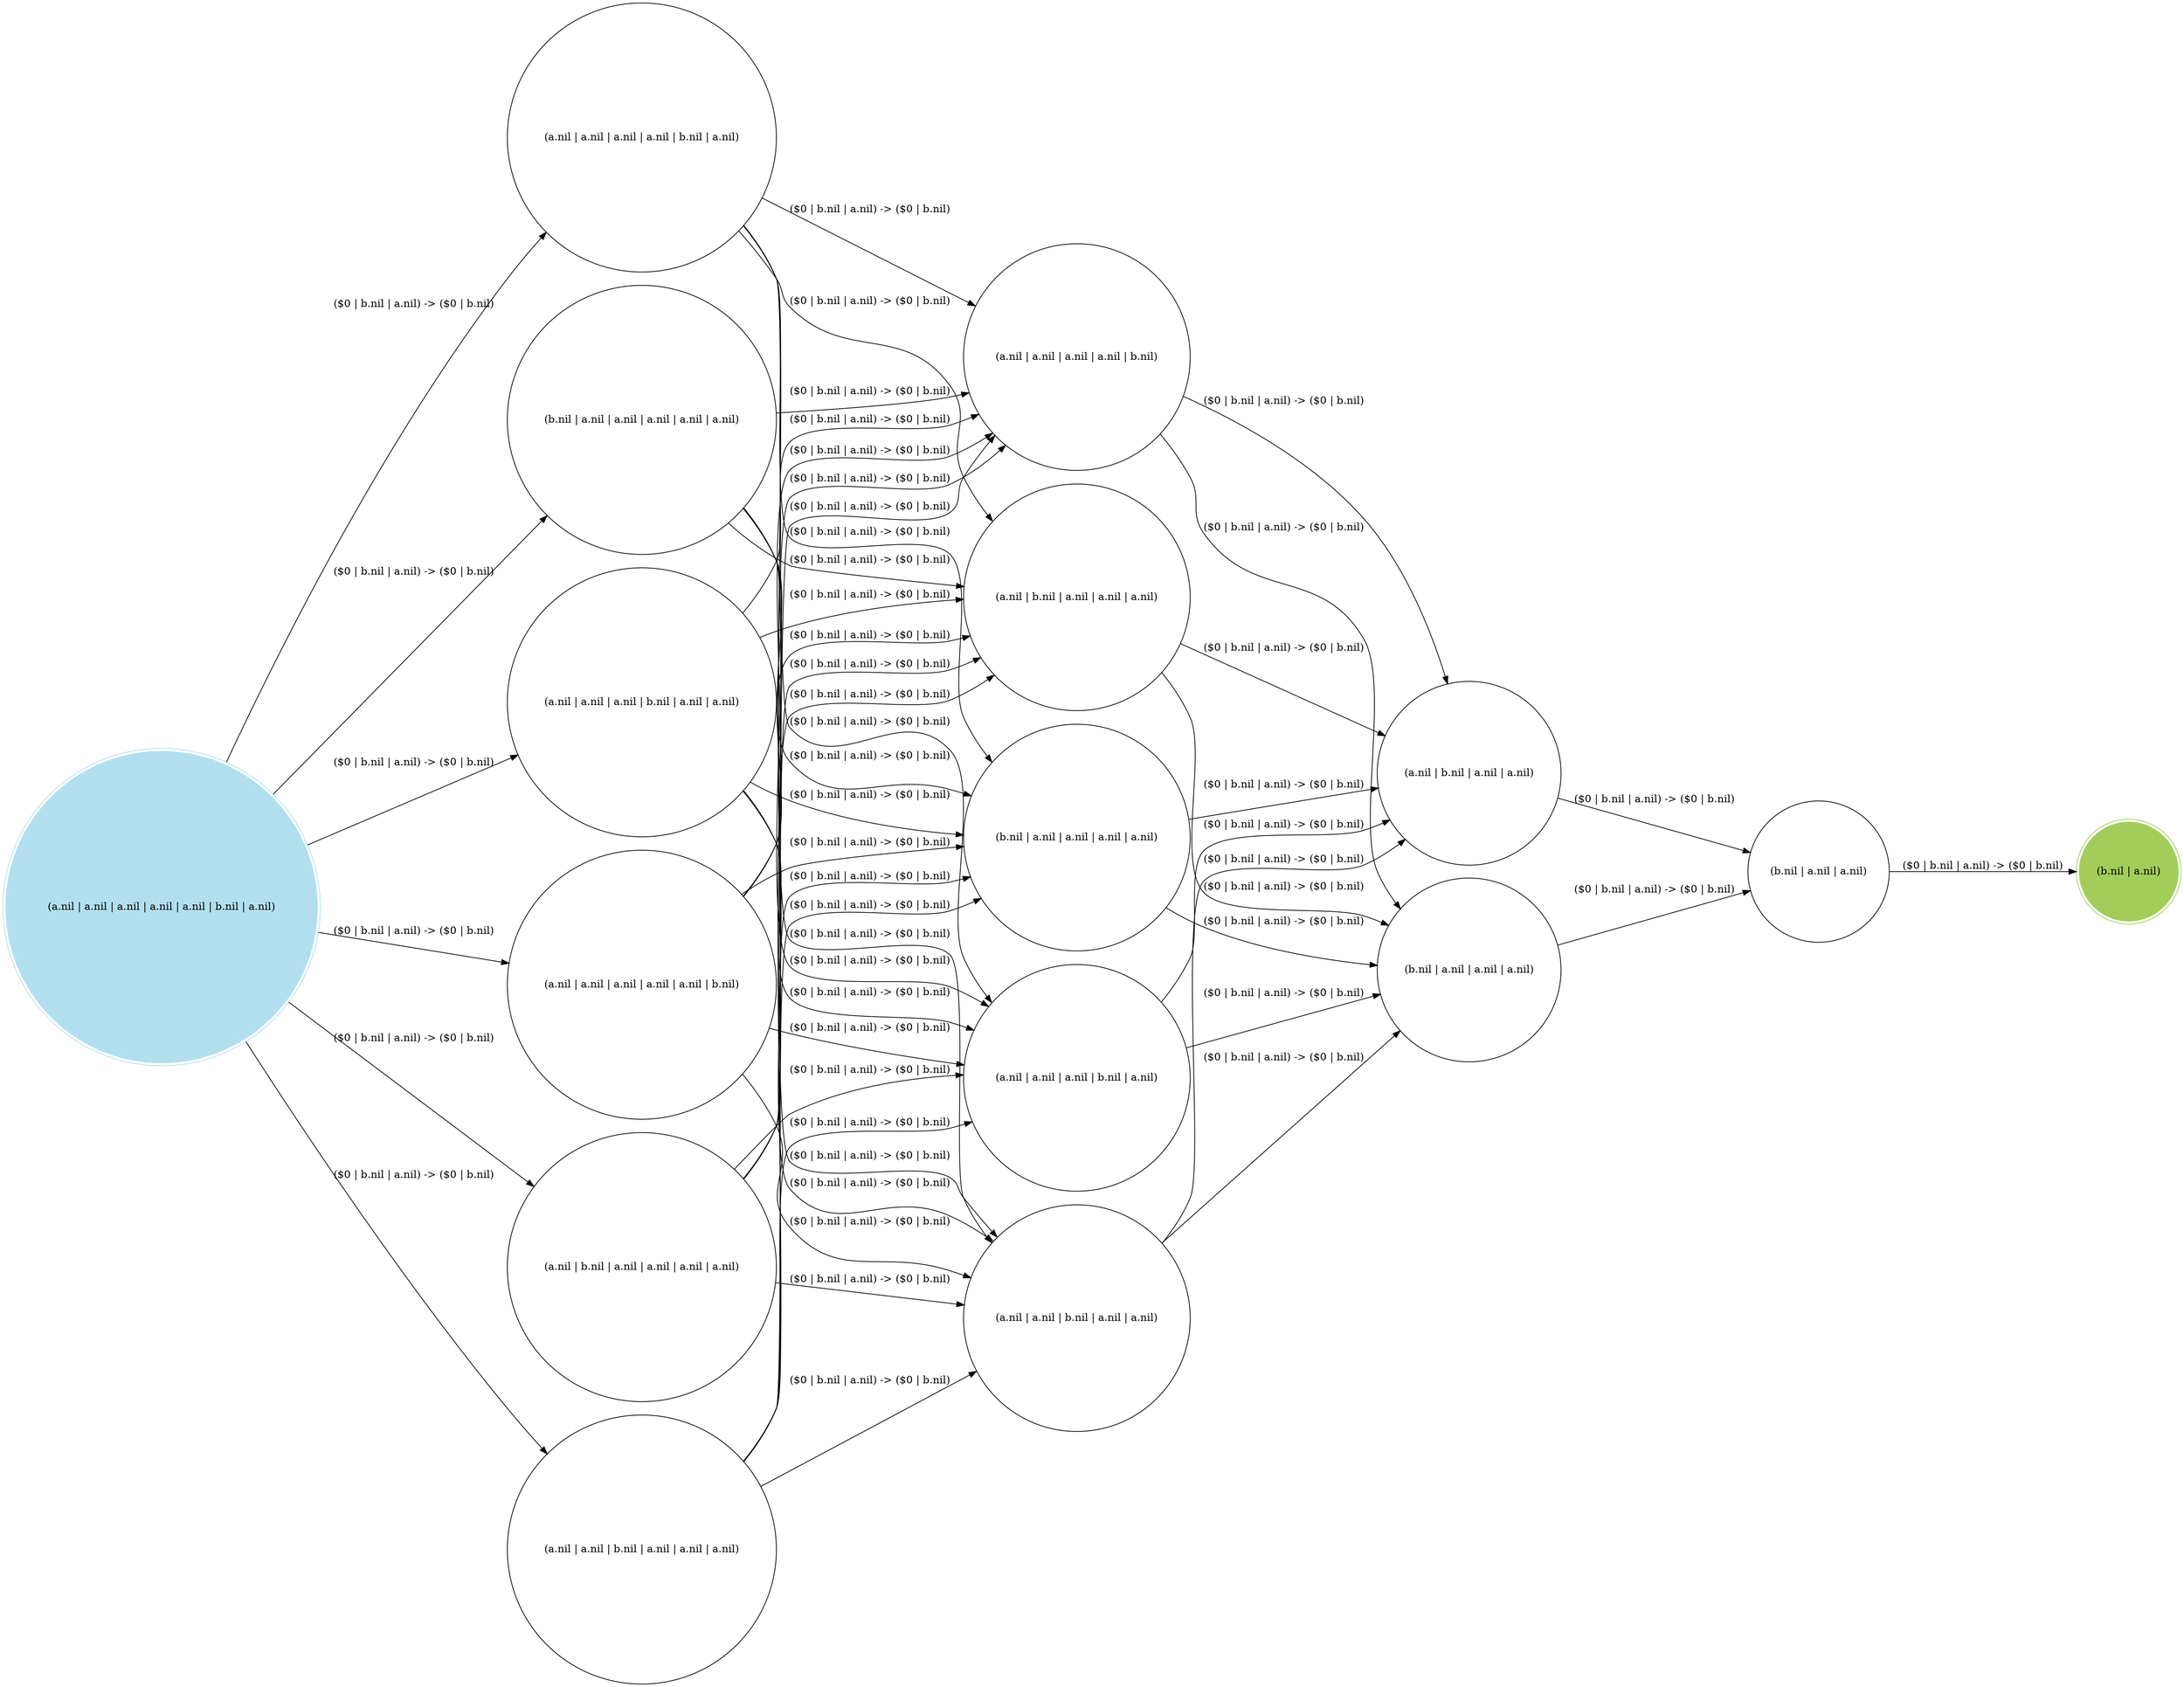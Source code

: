 digraph reaction_graph {
   rankdir=LR;
   node [shape = circle];
   N_5006546966489691500 [shape=doublecircle, color=lightblue2, style=filled, label="(a.nil | a.nil | a.nil | a.nil | a.nil | b.nil | a.nil)"];
N_5006546966489691500 [ label="(a.nil | a.nil | a.nil | a.nil | a.nil | b.nil | a.nil)"];
   N_5006546966489691500 -> N_16253554899845267212 [ label = "($0 | b.nil | a.nil) -> ($0 | b.nil)" ];
   N_5006546966489691500 -> N_16945110941755375884 [ label = "($0 | b.nil | a.nil) -> ($0 | b.nil)" ];
   N_5006546966489691500 -> N_6348741525718549260 [ label = "($0 | b.nil | a.nil) -> ($0 | b.nil)" ];
   N_5006546966489691500 -> N_15779565651503171340 [ label = "($0 | b.nil | a.nil) -> ($0 | b.nil)" ];
   N_5006546966489691500 -> N_13655000210924964108 [ label = "($0 | b.nil | a.nil) -> ($0 | b.nil)" ];
   N_5006546966489691500 -> N_9021960110020592908 [ label = "($0 | b.nil | a.nil) -> ($0 | b.nil)" ];
N_16253554899845267212 [ label="(a.nil | a.nil | a.nil | a.nil | a.nil | b.nil)"];
   N_16253554899845267212 -> N_16591529627398540972 [ label = "($0 | b.nil | a.nil) -> ($0 | b.nil)" ];
   N_16253554899845267212 -> N_8741154969725815980 [ label = "($0 | b.nil | a.nil) -> ($0 | b.nil)" ];
   N_16253554899845267212 -> N_7575609679473611436 [ label = "($0 | b.nil | a.nil) -> ($0 | b.nil)" ];
   N_16253554899845267212 -> N_818004137991033004 [ label = "($0 | b.nil | a.nil) -> ($0 | b.nil)" ];
   N_16253554899845267212 -> N_8049598927815707308 [ label = "($0 | b.nil | a.nil) -> ($0 | b.nil)" ];
N_16945110941755375884 [ label="(a.nil | a.nil | a.nil | a.nil | b.nil | a.nil)"];
   N_16945110941755375884 -> N_16591529627398540972 [ label = "($0 | b.nil | a.nil) -> ($0 | b.nil)" ];
   N_16945110941755375884 -> N_8741154969725815980 [ label = "($0 | b.nil | a.nil) -> ($0 | b.nil)" ];
   N_16945110941755375884 -> N_7575609679473611436 [ label = "($0 | b.nil | a.nil) -> ($0 | b.nil)" ];
   N_16945110941755375884 -> N_818004137991033004 [ label = "($0 | b.nil | a.nil) -> ($0 | b.nil)" ];
   N_16945110941755375884 -> N_8049598927815707308 [ label = "($0 | b.nil | a.nil) -> ($0 | b.nil)" ];
N_6348741525718549260 [ label="(a.nil | a.nil | a.nil | b.nil | a.nil | a.nil)"];
   N_6348741525718549260 -> N_16591529627398540972 [ label = "($0 | b.nil | a.nil) -> ($0 | b.nil)" ];
   N_6348741525718549260 -> N_8741154969725815980 [ label = "($0 | b.nil | a.nil) -> ($0 | b.nil)" ];
   N_6348741525718549260 -> N_7575609679473611436 [ label = "($0 | b.nil | a.nil) -> ($0 | b.nil)" ];
   N_6348741525718549260 -> N_818004137991033004 [ label = "($0 | b.nil | a.nil) -> ($0 | b.nil)" ];
   N_6348741525718549260 -> N_8049598927815707308 [ label = "($0 | b.nil | a.nil) -> ($0 | b.nil)" ];
N_15779565651503171340 [ label="(a.nil | b.nil | a.nil | a.nil | a.nil | a.nil)"];
   N_15779565651503171340 -> N_16591529627398540972 [ label = "($0 | b.nil | a.nil) -> ($0 | b.nil)" ];
   N_15779565651503171340 -> N_8741154969725815980 [ label = "($0 | b.nil | a.nil) -> ($0 | b.nil)" ];
   N_15779565651503171340 -> N_7575609679473611436 [ label = "($0 | b.nil | a.nil) -> ($0 | b.nil)" ];
   N_15779565651503171340 -> N_818004137991033004 [ label = "($0 | b.nil | a.nil) -> ($0 | b.nil)" ];
   N_15779565651503171340 -> N_8049598927815707308 [ label = "($0 | b.nil | a.nil) -> ($0 | b.nil)" ];
N_13655000210924964108 [ label="(b.nil | a.nil | a.nil | a.nil | a.nil | a.nil)"];
   N_13655000210924964108 -> N_16591529627398540972 [ label = "($0 | b.nil | a.nil) -> ($0 | b.nil)" ];
   N_13655000210924964108 -> N_8741154969725815980 [ label = "($0 | b.nil | a.nil) -> ($0 | b.nil)" ];
   N_13655000210924964108 -> N_7575609679473611436 [ label = "($0 | b.nil | a.nil) -> ($0 | b.nil)" ];
   N_13655000210924964108 -> N_818004137991033004 [ label = "($0 | b.nil | a.nil) -> ($0 | b.nil)" ];
   N_13655000210924964108 -> N_8049598927815707308 [ label = "($0 | b.nil | a.nil) -> ($0 | b.nil)" ];
N_16591529627398540972 [ label="(a.nil | a.nil | b.nil | a.nil | a.nil)"];
   N_16591529627398540972 -> N_4737177101054024268 [ label = "($0 | b.nil | a.nil) -> ($0 | b.nil)" ];
   N_16591529627398540972 -> N_7410395685356067916 [ label = "($0 | b.nil | a.nil) -> ($0 | b.nil)" ];
N_8741154969725815980 [ label="(a.nil | a.nil | a.nil | b.nil | a.nil)"];
   N_8741154969725815980 -> N_4737177101054024268 [ label = "($0 | b.nil | a.nil) -> ($0 | b.nil)" ];
   N_8741154969725815980 -> N_7410395685356067916 [ label = "($0 | b.nil | a.nil) -> ($0 | b.nil)" ];
N_7575609679473611436 [ label="(b.nil | a.nil | a.nil | a.nil | a.nil)"];
   N_7575609679473611436 -> N_4737177101054024268 [ label = "($0 | b.nil | a.nil) -> ($0 | b.nil)" ];
   N_7575609679473611436 -> N_7410395685356067916 [ label = "($0 | b.nil | a.nil) -> ($0 | b.nil)" ];
N_9021960110020592908 [ label="(a.nil | a.nil | b.nil | a.nil | a.nil | a.nil)"];
   N_9021960110020592908 -> N_16591529627398540972 [ label = "($0 | b.nil | a.nil) -> ($0 | b.nil)" ];
   N_9021960110020592908 -> N_8741154969725815980 [ label = "($0 | b.nil | a.nil) -> ($0 | b.nil)" ];
   N_9021960110020592908 -> N_7575609679473611436 [ label = "($0 | b.nil | a.nil) -> ($0 | b.nil)" ];
   N_9021960110020592908 -> N_818004137991033004 [ label = "($0 | b.nil | a.nil) -> ($0 | b.nil)" ];
   N_9021960110020592908 -> N_8049598927815707308 [ label = "($0 | b.nil | a.nil) -> ($0 | b.nil)" ];
N_1490365382151300588 [ label="(b.nil | a.nil | a.nil)"];
   N_1490365382151300588 -> N_13986396251698278284 [ label = "($0 | b.nil | a.nil) -> ($0 | b.nil)" ];
N_4737177101054024268 [ label="(a.nil | b.nil | a.nil | a.nil)"];
   N_4737177101054024268 -> N_1490365382151300588 [ label = "($0 | b.nil | a.nil) -> ($0 | b.nil)" ];
N_7410395685356067916 [ label="(b.nil | a.nil | a.nil | a.nil)"];
   N_7410395685356067916 -> N_1490365382151300588 [ label = "($0 | b.nil | a.nil) -> ($0 | b.nil)" ];
N_818004137991033004 [ label="(a.nil | b.nil | a.nil | a.nil | a.nil)"];
   N_818004137991033004 -> N_4737177101054024268 [ label = "($0 | b.nil | a.nil) -> ($0 | b.nil)" ];
   N_818004137991033004 -> N_7410395685356067916 [ label = "($0 | b.nil | a.nil) -> ($0 | b.nil)" ];
N_8049598927815707308 [ label="(a.nil | a.nil | a.nil | a.nil | b.nil)"];
   N_8049598927815707308 -> N_4737177101054024268 [ label = "($0 | b.nil | a.nil) -> ($0 | b.nil)" ];
   N_8049598927815707308 -> N_7410395685356067916 [ label = "($0 | b.nil | a.nil) -> ($0 | b.nil)" ];
N_13986396251698278284 [ shape = doublecircle, color=darkolivegreen3, style=filled, label="(b.nil | a.nil)"];
}

